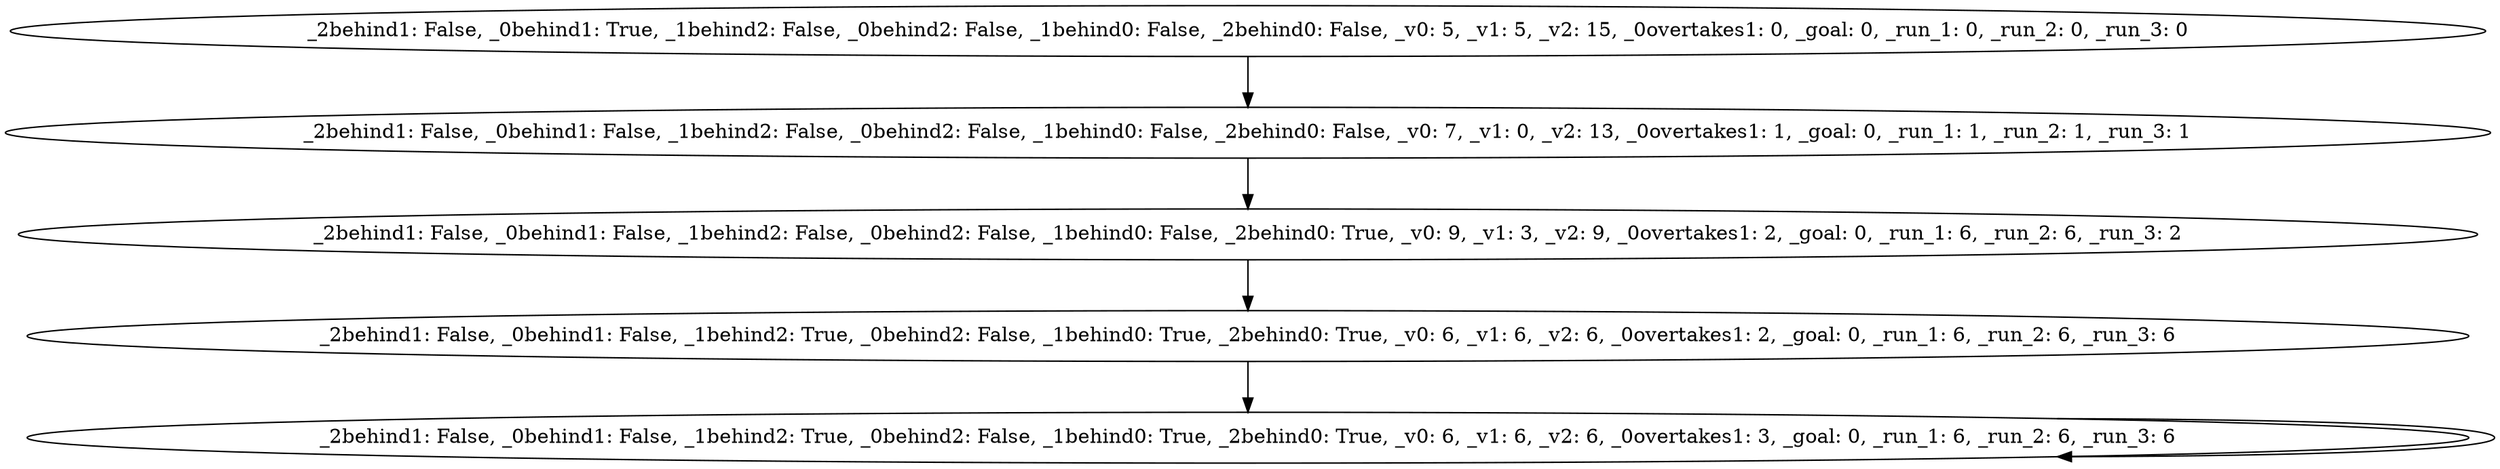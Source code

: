 digraph  {
0 [_0behind1=True, _0behind2=False, _0overtakes1=0, _1behind0=False, _1behind2=False, _2behind0=False, _2behind1=False, _goal=0, _run_1=0, _run_2=0, _run_3=0, _v0=5, _v1=5, _v2=15, label="_2behind1: False, _0behind1: True, _1behind2: False, _0behind2: False, _1behind0: False, _2behind0: False, _v0: 5, _v1: 5, _v2: 15, _0overtakes1: 0, _goal: 0, _run_1: 0, _run_2: 0, _run_3: 0"];
1 [_0behind1=False, _0behind2=False, _0overtakes1=1, _1behind0=False, _1behind2=False, _2behind0=False, _2behind1=False, _goal=0, _run_1=1, _run_2=1, _run_3=1, _v0=7, _v1=0, _v2=13, label="_2behind1: False, _0behind1: False, _1behind2: False, _0behind2: False, _1behind0: False, _2behind0: False, _v0: 7, _v1: 0, _v2: 13, _0overtakes1: 1, _goal: 0, _run_1: 1, _run_2: 1, _run_3: 1"];
2 [_0behind1=False, _0behind2=False, _0overtakes1=2, _1behind0=False, _1behind2=False, _2behind0=True, _2behind1=False, _goal=0, _run_1=6, _run_2=6, _run_3=2, _v0=9, _v1=3, _v2=9, label="_2behind1: False, _0behind1: False, _1behind2: False, _0behind2: False, _1behind0: False, _2behind0: True, _v0: 9, _v1: 3, _v2: 9, _0overtakes1: 2, _goal: 0, _run_1: 6, _run_2: 6, _run_3: 2"];
3 [_0behind1=False, _0behind2=False, _0overtakes1=2, _1behind0=True, _1behind2=True, _2behind0=True, _2behind1=False, _goal=0, _run_1=6, _run_2=6, _run_3=6, _v0=6, _v1=6, _v2=6, label="_2behind1: False, _0behind1: False, _1behind2: True, _0behind2: False, _1behind0: True, _2behind0: True, _v0: 6, _v1: 6, _v2: 6, _0overtakes1: 2, _goal: 0, _run_1: 6, _run_2: 6, _run_3: 6"];
4 [_0behind1=False, _0behind2=False, _0overtakes1=3, _1behind0=True, _1behind2=True, _2behind0=True, _2behind1=False, _goal=0, _run_1=6, _run_2=6, _run_3=6, _v0=6, _v1=6, _v2=6, label="_2behind1: False, _0behind1: False, _1behind2: True, _0behind2: False, _1behind0: True, _2behind0: True, _v0: 6, _v1: 6, _v2: 6, _0overtakes1: 3, _goal: 0, _run_1: 6, _run_2: 6, _run_3: 6"];
0 -> 1;
1 -> 2;
2 -> 3;
3 -> 4;
4 -> 4;
node [label="shape: box", shape=box];
}
